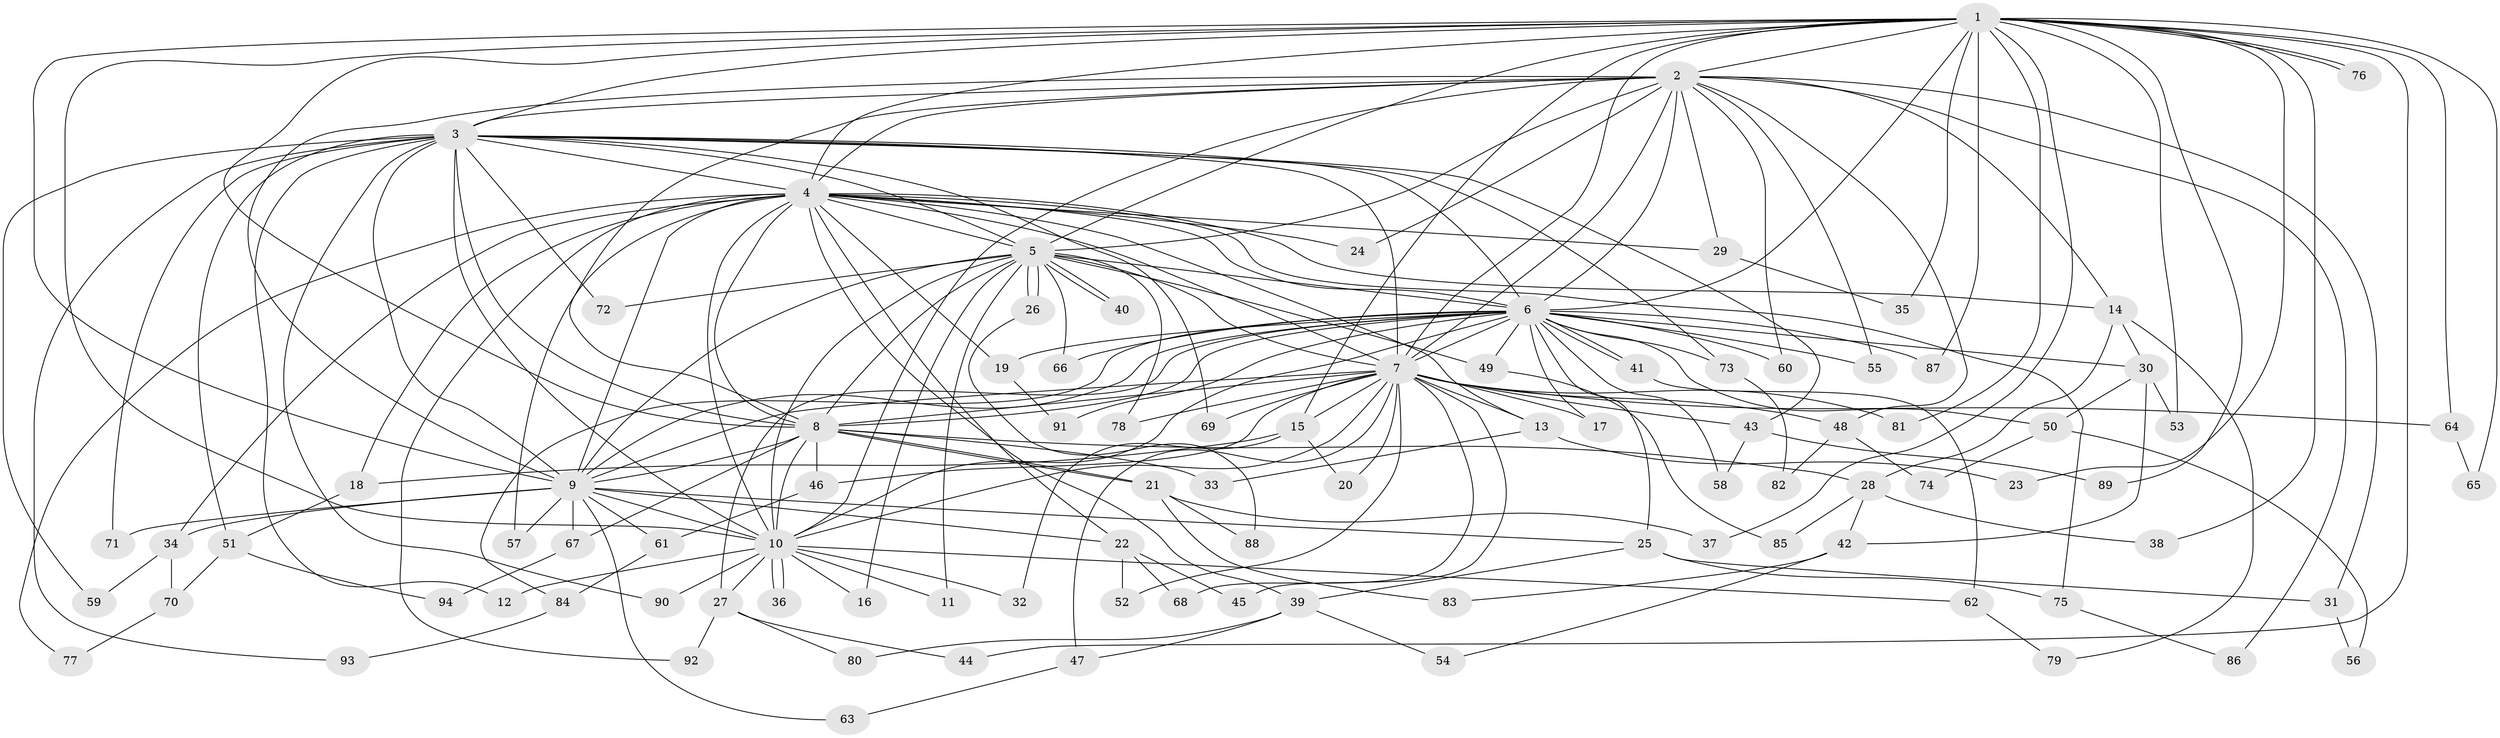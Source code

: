 // coarse degree distribution, {22: 0.014705882352941176, 16: 0.014705882352941176, 17: 0.029411764705882353, 21: 0.029411764705882353, 25: 0.014705882352941176, 15: 0.014705882352941176, 23: 0.014705882352941176, 2: 0.45588235294117646, 4: 0.1323529411764706, 5: 0.058823529411764705, 3: 0.19117647058823528, 7: 0.014705882352941176, 1: 0.014705882352941176}
// Generated by graph-tools (version 1.1) at 2025/51/02/27/25 19:51:46]
// undirected, 94 vertices, 213 edges
graph export_dot {
graph [start="1"]
  node [color=gray90,style=filled];
  1;
  2;
  3;
  4;
  5;
  6;
  7;
  8;
  9;
  10;
  11;
  12;
  13;
  14;
  15;
  16;
  17;
  18;
  19;
  20;
  21;
  22;
  23;
  24;
  25;
  26;
  27;
  28;
  29;
  30;
  31;
  32;
  33;
  34;
  35;
  36;
  37;
  38;
  39;
  40;
  41;
  42;
  43;
  44;
  45;
  46;
  47;
  48;
  49;
  50;
  51;
  52;
  53;
  54;
  55;
  56;
  57;
  58;
  59;
  60;
  61;
  62;
  63;
  64;
  65;
  66;
  67;
  68;
  69;
  70;
  71;
  72;
  73;
  74;
  75;
  76;
  77;
  78;
  79;
  80;
  81;
  82;
  83;
  84;
  85;
  86;
  87;
  88;
  89;
  90;
  91;
  92;
  93;
  94;
  1 -- 2;
  1 -- 3;
  1 -- 4;
  1 -- 5;
  1 -- 6;
  1 -- 7;
  1 -- 8;
  1 -- 9;
  1 -- 10;
  1 -- 15;
  1 -- 23;
  1 -- 35;
  1 -- 37;
  1 -- 38;
  1 -- 44;
  1 -- 53;
  1 -- 64;
  1 -- 65;
  1 -- 76;
  1 -- 76;
  1 -- 81;
  1 -- 87;
  1 -- 89;
  2 -- 3;
  2 -- 4;
  2 -- 5;
  2 -- 6;
  2 -- 7;
  2 -- 8;
  2 -- 9;
  2 -- 10;
  2 -- 14;
  2 -- 24;
  2 -- 29;
  2 -- 31;
  2 -- 48;
  2 -- 55;
  2 -- 60;
  2 -- 86;
  3 -- 4;
  3 -- 5;
  3 -- 6;
  3 -- 7;
  3 -- 8;
  3 -- 9;
  3 -- 10;
  3 -- 12;
  3 -- 43;
  3 -- 51;
  3 -- 59;
  3 -- 69;
  3 -- 71;
  3 -- 72;
  3 -- 73;
  3 -- 90;
  3 -- 93;
  4 -- 5;
  4 -- 6;
  4 -- 7;
  4 -- 8;
  4 -- 9;
  4 -- 10;
  4 -- 13;
  4 -- 14;
  4 -- 18;
  4 -- 19;
  4 -- 22;
  4 -- 24;
  4 -- 29;
  4 -- 34;
  4 -- 39;
  4 -- 57;
  4 -- 75;
  4 -- 77;
  4 -- 92;
  5 -- 6;
  5 -- 7;
  5 -- 8;
  5 -- 9;
  5 -- 10;
  5 -- 11;
  5 -- 16;
  5 -- 26;
  5 -- 26;
  5 -- 40;
  5 -- 40;
  5 -- 49;
  5 -- 66;
  5 -- 72;
  5 -- 78;
  6 -- 7;
  6 -- 8;
  6 -- 9;
  6 -- 10;
  6 -- 17;
  6 -- 19;
  6 -- 25;
  6 -- 27;
  6 -- 30;
  6 -- 41;
  6 -- 41;
  6 -- 49;
  6 -- 50;
  6 -- 55;
  6 -- 58;
  6 -- 60;
  6 -- 66;
  6 -- 73;
  6 -- 84;
  6 -- 87;
  6 -- 91;
  7 -- 8;
  7 -- 9;
  7 -- 10;
  7 -- 13;
  7 -- 15;
  7 -- 17;
  7 -- 20;
  7 -- 43;
  7 -- 45;
  7 -- 46;
  7 -- 47;
  7 -- 48;
  7 -- 52;
  7 -- 64;
  7 -- 68;
  7 -- 69;
  7 -- 78;
  7 -- 81;
  8 -- 9;
  8 -- 10;
  8 -- 21;
  8 -- 21;
  8 -- 28;
  8 -- 33;
  8 -- 46;
  8 -- 67;
  9 -- 10;
  9 -- 22;
  9 -- 25;
  9 -- 34;
  9 -- 57;
  9 -- 61;
  9 -- 63;
  9 -- 67;
  9 -- 71;
  10 -- 11;
  10 -- 12;
  10 -- 16;
  10 -- 27;
  10 -- 32;
  10 -- 36;
  10 -- 36;
  10 -- 62;
  10 -- 90;
  13 -- 23;
  13 -- 33;
  14 -- 28;
  14 -- 30;
  14 -- 79;
  15 -- 18;
  15 -- 20;
  15 -- 32;
  18 -- 51;
  19 -- 91;
  21 -- 37;
  21 -- 83;
  21 -- 88;
  22 -- 45;
  22 -- 52;
  22 -- 68;
  25 -- 31;
  25 -- 39;
  25 -- 75;
  26 -- 88;
  27 -- 44;
  27 -- 80;
  27 -- 92;
  28 -- 38;
  28 -- 42;
  28 -- 85;
  29 -- 35;
  30 -- 42;
  30 -- 50;
  30 -- 53;
  31 -- 56;
  34 -- 59;
  34 -- 70;
  39 -- 47;
  39 -- 54;
  39 -- 80;
  41 -- 62;
  42 -- 54;
  42 -- 83;
  43 -- 58;
  43 -- 89;
  46 -- 61;
  47 -- 63;
  48 -- 74;
  48 -- 82;
  49 -- 85;
  50 -- 56;
  50 -- 74;
  51 -- 70;
  51 -- 94;
  61 -- 84;
  62 -- 79;
  64 -- 65;
  67 -- 94;
  70 -- 77;
  73 -- 82;
  75 -- 86;
  84 -- 93;
}
